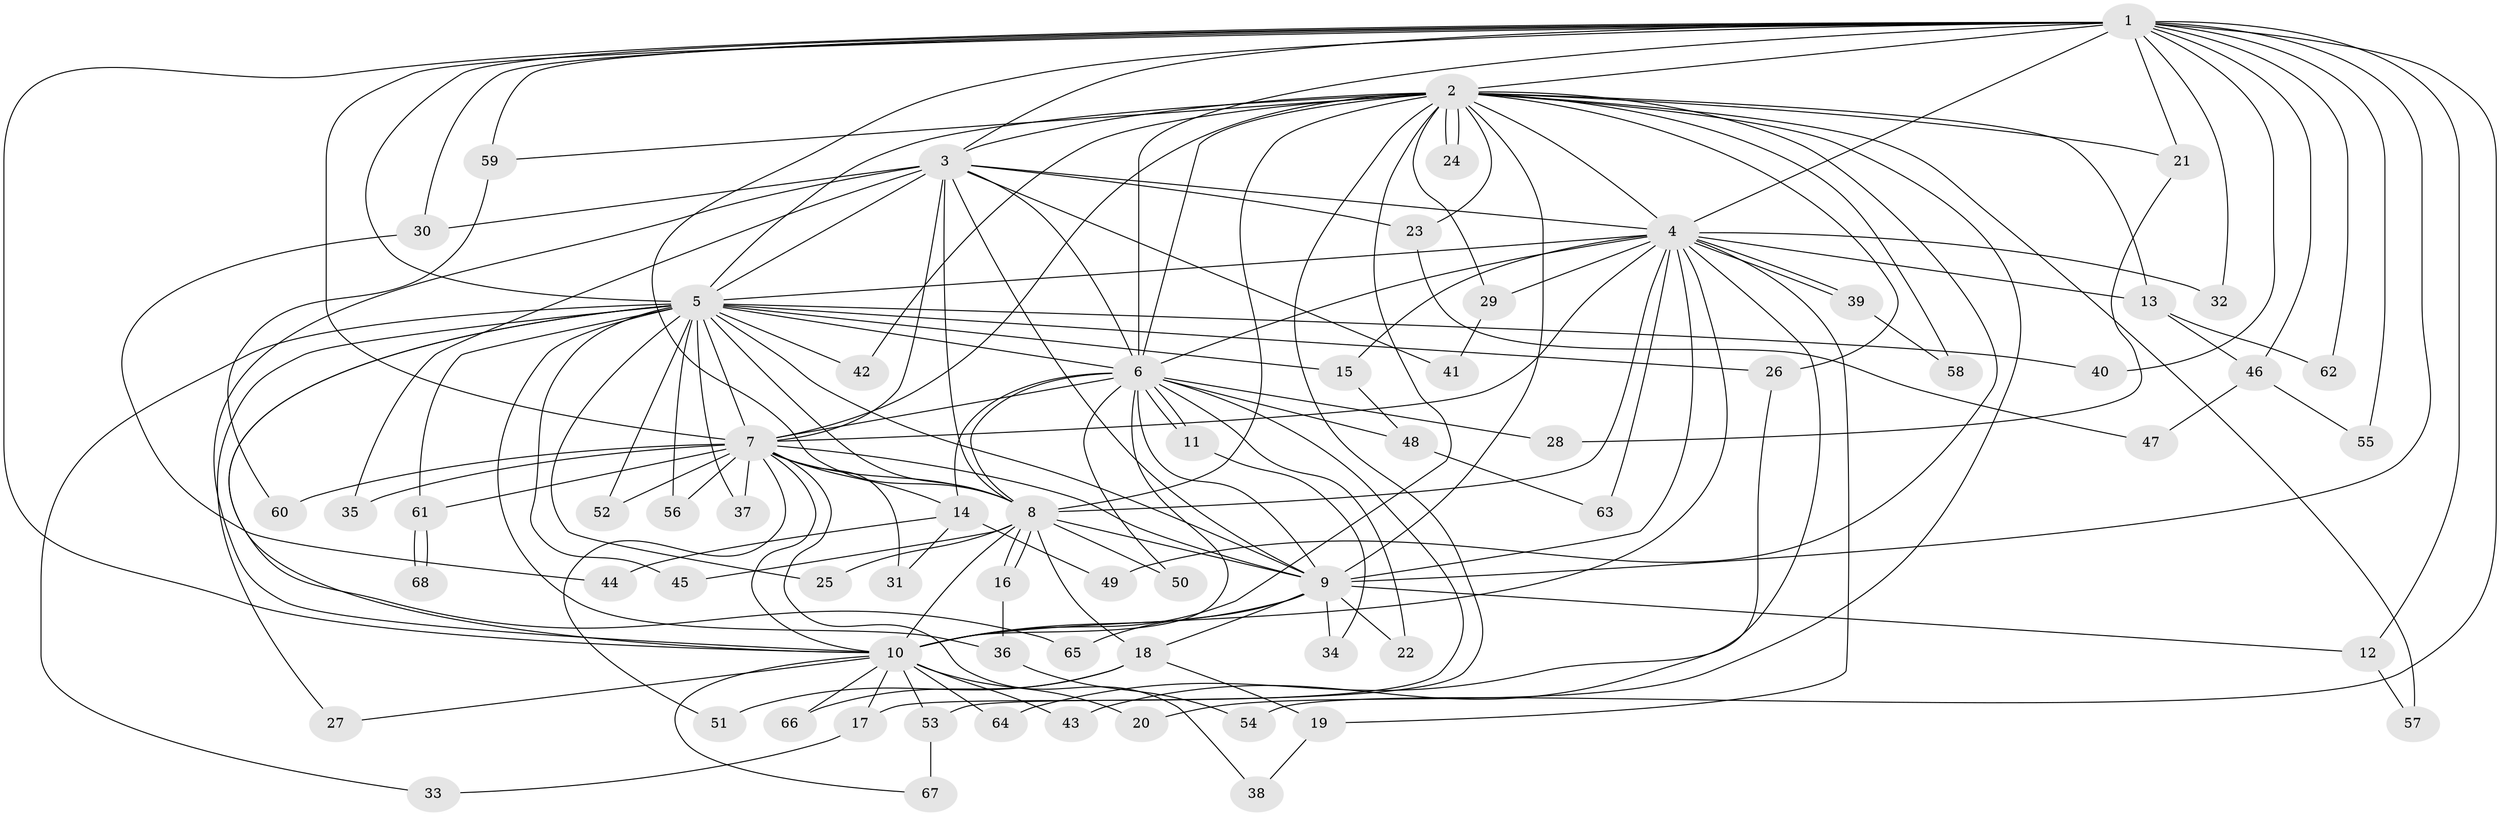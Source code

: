 // Generated by graph-tools (version 1.1) at 2025/11/02/27/25 16:11:01]
// undirected, 68 vertices, 161 edges
graph export_dot {
graph [start="1"]
  node [color=gray90,style=filled];
  1;
  2;
  3;
  4;
  5;
  6;
  7;
  8;
  9;
  10;
  11;
  12;
  13;
  14;
  15;
  16;
  17;
  18;
  19;
  20;
  21;
  22;
  23;
  24;
  25;
  26;
  27;
  28;
  29;
  30;
  31;
  32;
  33;
  34;
  35;
  36;
  37;
  38;
  39;
  40;
  41;
  42;
  43;
  44;
  45;
  46;
  47;
  48;
  49;
  50;
  51;
  52;
  53;
  54;
  55;
  56;
  57;
  58;
  59;
  60;
  61;
  62;
  63;
  64;
  65;
  66;
  67;
  68;
  1 -- 2;
  1 -- 3;
  1 -- 4;
  1 -- 5;
  1 -- 6;
  1 -- 7;
  1 -- 8;
  1 -- 9;
  1 -- 10;
  1 -- 12;
  1 -- 21;
  1 -- 30;
  1 -- 32;
  1 -- 40;
  1 -- 46;
  1 -- 54;
  1 -- 55;
  1 -- 59;
  1 -- 62;
  2 -- 3;
  2 -- 4;
  2 -- 5;
  2 -- 6;
  2 -- 7;
  2 -- 8;
  2 -- 9;
  2 -- 10;
  2 -- 13;
  2 -- 20;
  2 -- 21;
  2 -- 23;
  2 -- 24;
  2 -- 24;
  2 -- 26;
  2 -- 29;
  2 -- 42;
  2 -- 49;
  2 -- 53;
  2 -- 57;
  2 -- 58;
  2 -- 59;
  3 -- 4;
  3 -- 5;
  3 -- 6;
  3 -- 7;
  3 -- 8;
  3 -- 9;
  3 -- 10;
  3 -- 23;
  3 -- 30;
  3 -- 35;
  3 -- 41;
  4 -- 5;
  4 -- 6;
  4 -- 7;
  4 -- 8;
  4 -- 9;
  4 -- 10;
  4 -- 13;
  4 -- 15;
  4 -- 19;
  4 -- 29;
  4 -- 32;
  4 -- 39;
  4 -- 39;
  4 -- 43;
  4 -- 63;
  5 -- 6;
  5 -- 7;
  5 -- 8;
  5 -- 9;
  5 -- 10;
  5 -- 15;
  5 -- 25;
  5 -- 26;
  5 -- 27;
  5 -- 33;
  5 -- 36;
  5 -- 37;
  5 -- 40;
  5 -- 42;
  5 -- 45;
  5 -- 52;
  5 -- 56;
  5 -- 61;
  5 -- 65;
  6 -- 7;
  6 -- 8;
  6 -- 9;
  6 -- 10;
  6 -- 11;
  6 -- 11;
  6 -- 14;
  6 -- 17;
  6 -- 22;
  6 -- 28;
  6 -- 48;
  6 -- 50;
  7 -- 8;
  7 -- 9;
  7 -- 10;
  7 -- 14;
  7 -- 31;
  7 -- 35;
  7 -- 37;
  7 -- 38;
  7 -- 51;
  7 -- 52;
  7 -- 56;
  7 -- 60;
  7 -- 61;
  8 -- 9;
  8 -- 10;
  8 -- 16;
  8 -- 16;
  8 -- 18;
  8 -- 25;
  8 -- 45;
  8 -- 50;
  9 -- 10;
  9 -- 12;
  9 -- 18;
  9 -- 22;
  9 -- 34;
  9 -- 65;
  10 -- 17;
  10 -- 20;
  10 -- 27;
  10 -- 43;
  10 -- 53;
  10 -- 64;
  10 -- 66;
  10 -- 67;
  11 -- 34;
  12 -- 57;
  13 -- 46;
  13 -- 62;
  14 -- 31;
  14 -- 44;
  14 -- 49;
  15 -- 48;
  16 -- 36;
  17 -- 33;
  18 -- 19;
  18 -- 51;
  18 -- 66;
  19 -- 38;
  21 -- 28;
  23 -- 47;
  26 -- 64;
  29 -- 41;
  30 -- 44;
  36 -- 54;
  39 -- 58;
  46 -- 47;
  46 -- 55;
  48 -- 63;
  53 -- 67;
  59 -- 60;
  61 -- 68;
  61 -- 68;
}
